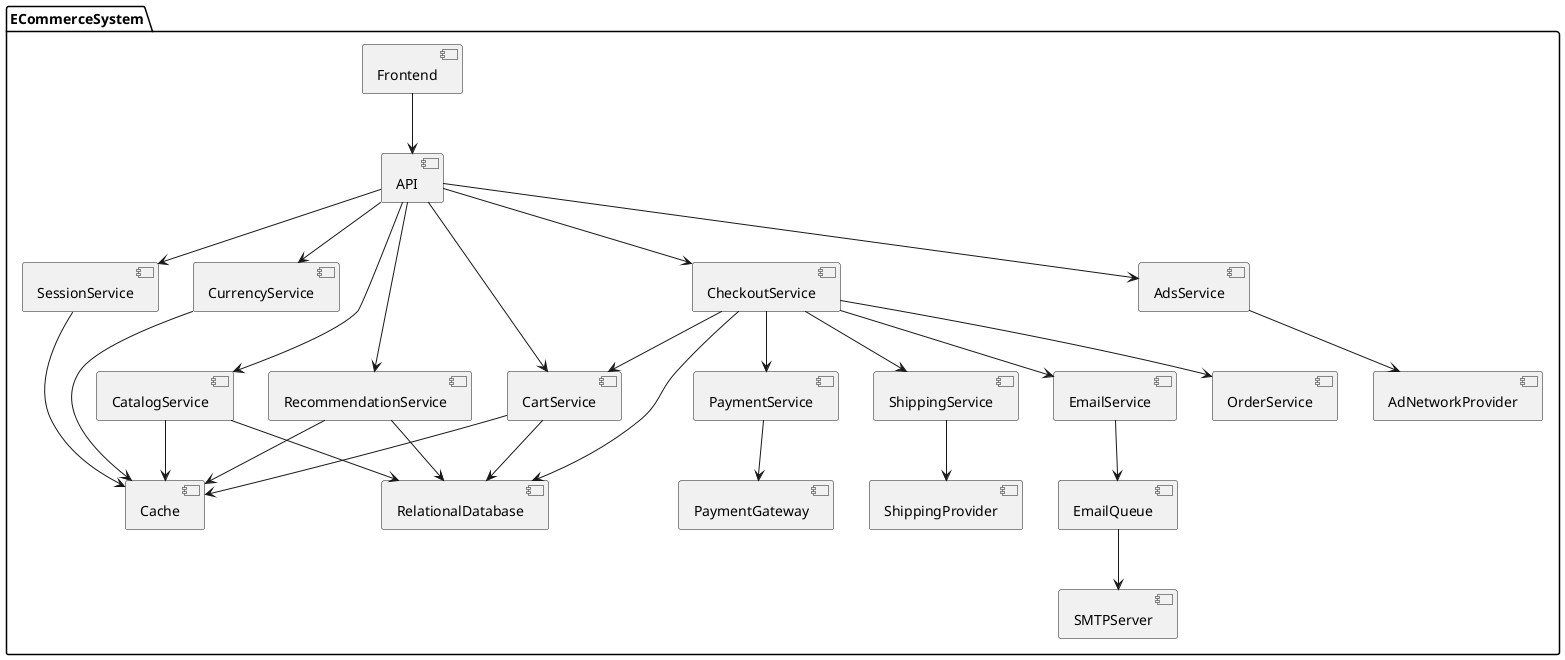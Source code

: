 @startuml
package ECommerceSystem {

    [Frontend] as Frontend
    [API] as API
    [SessionService] as SessionService
    [Cache] as Cache

    [CatalogService] as Catalog
    [CartService] as Cart
    [CheckoutService] as Checkout
    [OrderService] as Order
    [PaymentService] as Payment
    [PaymentGateway] as PaymentGateway
    [ShippingService] as Shipping
    [ShippingProvider] as ShippingProvider
    [CurrencyService] as Currency
    [RecommendationService] as Recommendation
    [AdsService] as Ads
    [AdNetworkProvider] as AdNetwork
    [EmailService] as Email
    [EmailQueue] as EmailQueue
    [SMTPServer] as SMTP

    [RelationalDatabase] as DB

    ' Frontend only interacts with API
    Frontend --> API

    ' API manages session internally, session backed by cache
    API --> SessionService
    SessionService --> Cache

    ' API orchestrates all backend services
    API --> Catalog
    API --> Cart
    API --> Checkout
    API --> Currency
    API --> Recommendation
    API --> Ads

    ' Catalog and Cart use DB and cache
    Catalog --> DB
    Catalog --> Cache
    Cart --> DB
    Cart --> Cache

    ' Checkout depends on Cart, Payment, Shipping, Order, Email, DB
    Checkout --> Cart
    Checkout --> Payment
    Checkout --> Shipping
    Checkout --> Order
    Checkout --> Email
    Checkout --> DB

    ' Payment and Shipping integrate with external providers
    Payment --> PaymentGateway
    Shipping --> ShippingProvider

    ' Currency service caches exchange rates
    Currency --> Cache

    ' Recommendation and Ads services fetch from external providers
    Recommendation --> DB
    Recommendation --> Cache

    Ads --> AdNetwork

    ' Email service queues emails before sending
    Email --> EmailQueue
    EmailQueue --> SMTP

}
@enduml
